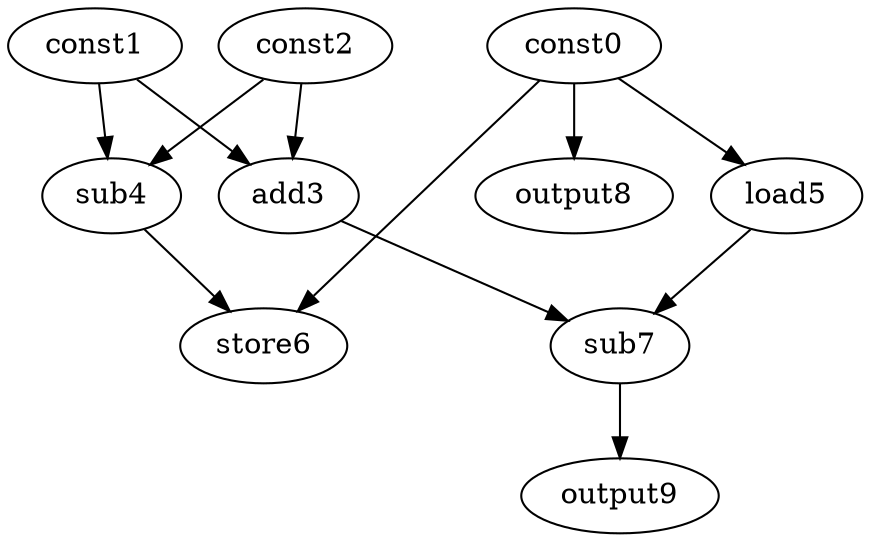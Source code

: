 digraph G { 
const0[opcode=const]; 
const1[opcode=const]; 
const2[opcode=const]; 
add3[opcode=add]; 
sub4[opcode=sub]; 
load5[opcode=load]; 
store6[opcode=store]; 
sub7[opcode=sub]; 
output8[opcode=output]; 
output9[opcode=output]; 
const1->add3[operand=0];
const2->add3[operand=1];
const1->sub4[operand=0];
const2->sub4[operand=1];
const0->load5[operand=0];
const0->output8[operand=0];
const0->store6[operand=0];
sub4->store6[operand=1];
add3->sub7[operand=0];
load5->sub7[operand=1];
sub7->output9[operand=0];
}
